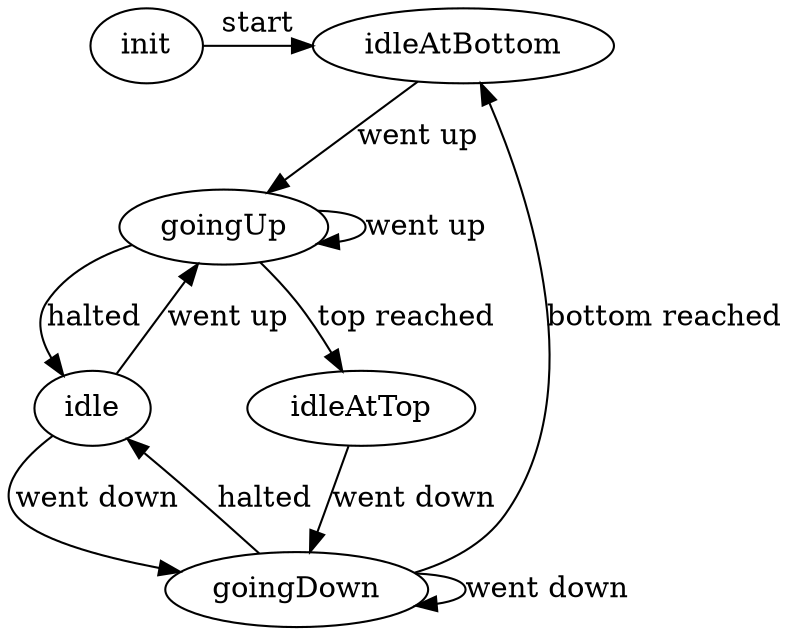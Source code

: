 digraph elevator
{
    init -> idleAtBottom [label="start" constraint=false  ]
    idle -> goingUp [label="went up" comment="destination:Int,peopleIn:Int"]
    goingUp -> idle [label="halted" comment="peopleOut:Int"]
    goingUp -> goingUp  [label="went up"]
    goingUp -> idleAtTop  [label="top reached" comment="peopleOut:Int"]
    idle -> goingDown [label="went down" comment="destination:Int"]
    goingDown -> idle  [label="halted" comment="peopleOut:Int"  ]
    goingDown -> goingDown  [label="went down"]
    goingDown -> idleAtBottom  [label="bottom reached" comment="peopleOut:Int"]
    idleAtTop  -> goingDown [label="went down"  comment="destination:Int,peopleIn:Int"]
    idleAtBottom  -> goingUp  [label="went up" comment="destination:Int,peopleIn:Int"]
}